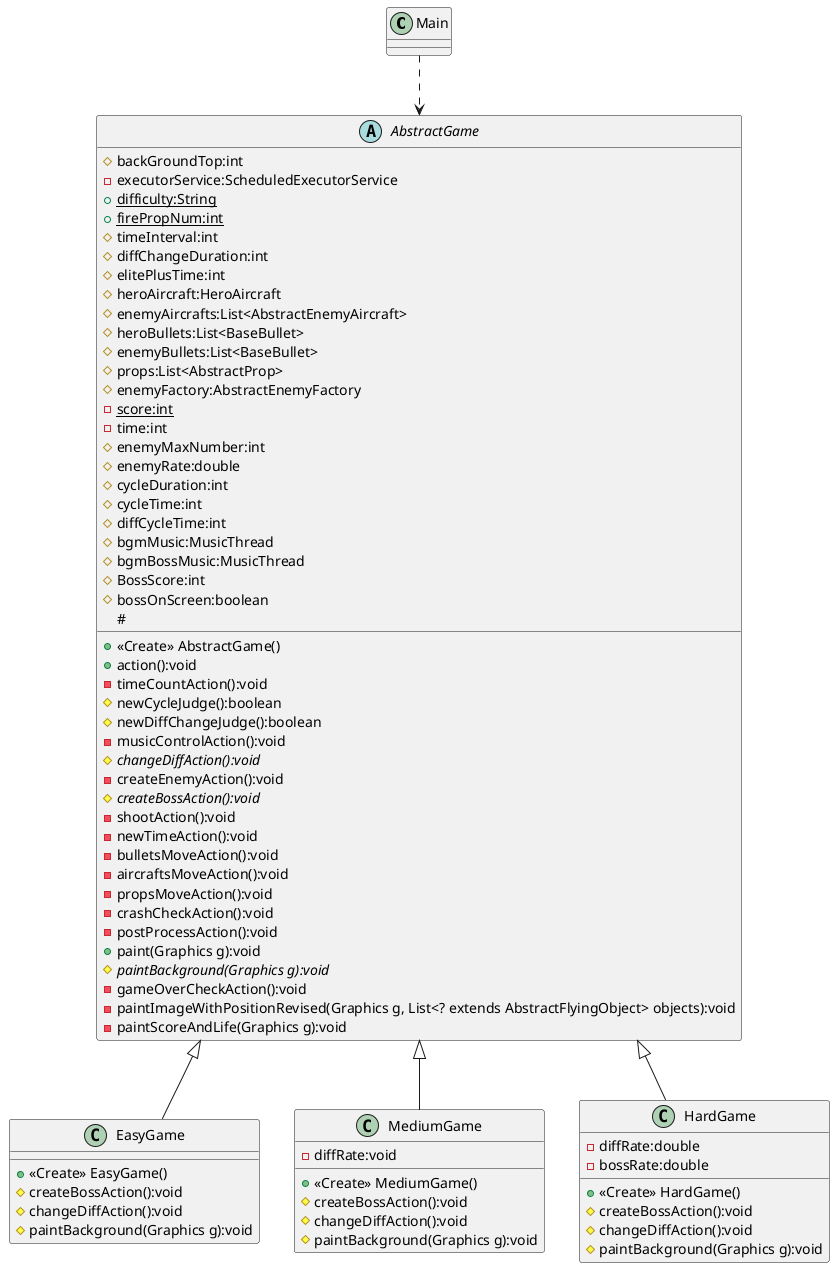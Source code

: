 @startuml
'https://plantuml.com/class-diagram

class Main {
}

abstract class AbstractGame {
# backGroundTop:int
- executorService:ScheduledExecutorService
+ {static}  difficulty:String
+ {static} firePropNum:int
# timeInterval:int
# diffChangeDuration:int
# elitePlusTime:int
# heroAircraft:HeroAircraft
# enemyAircrafts:List<AbstractEnemyAircraft>
# heroBullets:List<BaseBullet>
# enemyBullets:List<BaseBullet>
# props:List<AbstractProp>
# enemyFactory:AbstractEnemyFactory
- {static} score:int
- time:int
# enemyMaxNumber:int
# enemyRate:double
# cycleDuration:int
# cycleTime:int
# diffCycleTime:int
# bgmMusic:MusicThread
# bgmBossMusic:MusicThread
# BossScore:int
# bossOnScreen:boolean
#
+ <<Create>> AbstractGame()
+ action():void
- timeCountAction():void
# newCycleJudge():boolean
# newDiffChangeJudge():boolean
- musicControlAction():void
# {abstract} changeDiffAction():void
- createEnemyAction():void
# {abstract} createBossAction():void
- shootAction():void
- newTimeAction():void
- bulletsMoveAction():void
- aircraftsMoveAction():void
- propsMoveAction():void
- crashCheckAction():void
- postProcessAction():void
+ paint(Graphics g):void
# {abstract} paintBackground(Graphics g):void
- gameOverCheckAction():void
- paintImageWithPositionRevised(Graphics g, List<? extends AbstractFlyingObject> objects):void
- paintScoreAndLife(Graphics g):void
}

class EasyGame {
+ <<Create>> EasyGame()
# createBossAction():void
# changeDiffAction():void
# paintBackground(Graphics g):void
}

class MediumGame {
- diffRate:void
+ <<Create>> MediumGame()
# createBossAction():void
# changeDiffAction():void
# paintBackground(Graphics g):void
}

class HardGame {
- diffRate:double
- bossRate:double
+ <<Create>> HardGame()
# createBossAction():void
# changeDiffAction():void
# paintBackground(Graphics g):void
}

Main ..>AbstractGame
AbstractGame <|-- MediumGame
AbstractGame <|-- HardGame
AbstractGame <|-- EasyGame

@enduml
